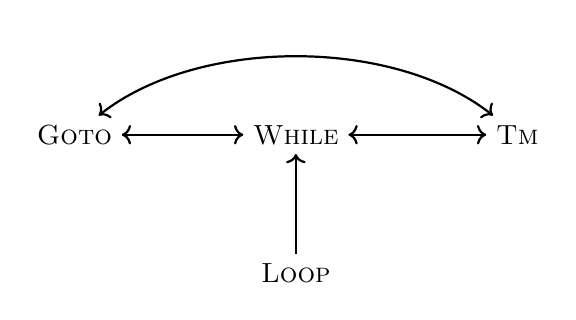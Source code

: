 \begin{tikzpicture}[
every node/.style={node distance=80},
line/.style={draw,thick},
single/.style={line,->},
dual/.style={line,<->},
]
\node (goto) at (0,0) {\textsc{Goto}};
\node (while) [right of = goto] {\textsc{While}};
\node (tm) [right of = while] {\textsc{Tm}};
\node[node distance=50] (loop) [below of = while] {\textsc{Loop}};
\node[node distance=50] (helper1) [above left of = while] {};
\node[node distance=50] (helper2) [above right of = while] {};

\path[single] (loop) -- (while);

\path[dual] (goto) -- (while);
\path[dual] (tm) -- (while);
\path[dual] (goto) .. controls (helper1) and (helper2) .. (tm);
\end{tikzpicture}